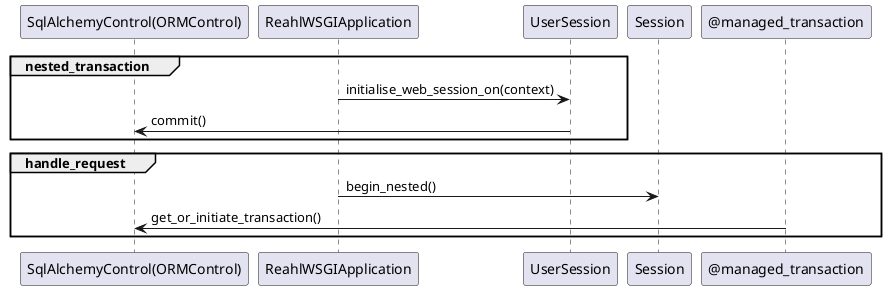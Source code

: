 @startuml

participant "SqlAlchemyControl(ORMControl)" as SAC

group nested_transaction
ReahlWSGIApplication -> UserSession: initialise_web_session_on(context)
UserSession -> SAC:  commit()
end

group handle_request
ReahlWSGIApplication -> Session : begin_nested()

@managed_transaction -> SAC :  get_or_initiate_transaction()
end
@enduml
